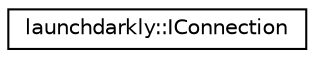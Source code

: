 digraph "Graphical Class Hierarchy"
{
 // LATEX_PDF_SIZE
  edge [fontname="Helvetica",fontsize="10",labelfontname="Helvetica",labelfontsize="10"];
  node [fontname="Helvetica",fontsize="10",shape=record];
  rankdir="LR";
  Node0 [label="launchdarkly::IConnection",height=0.2,width=0.4,color="black", fillcolor="white", style="filled",URL="$classlaunchdarkly_1_1IConnection.html",tooltip=" "];
}
